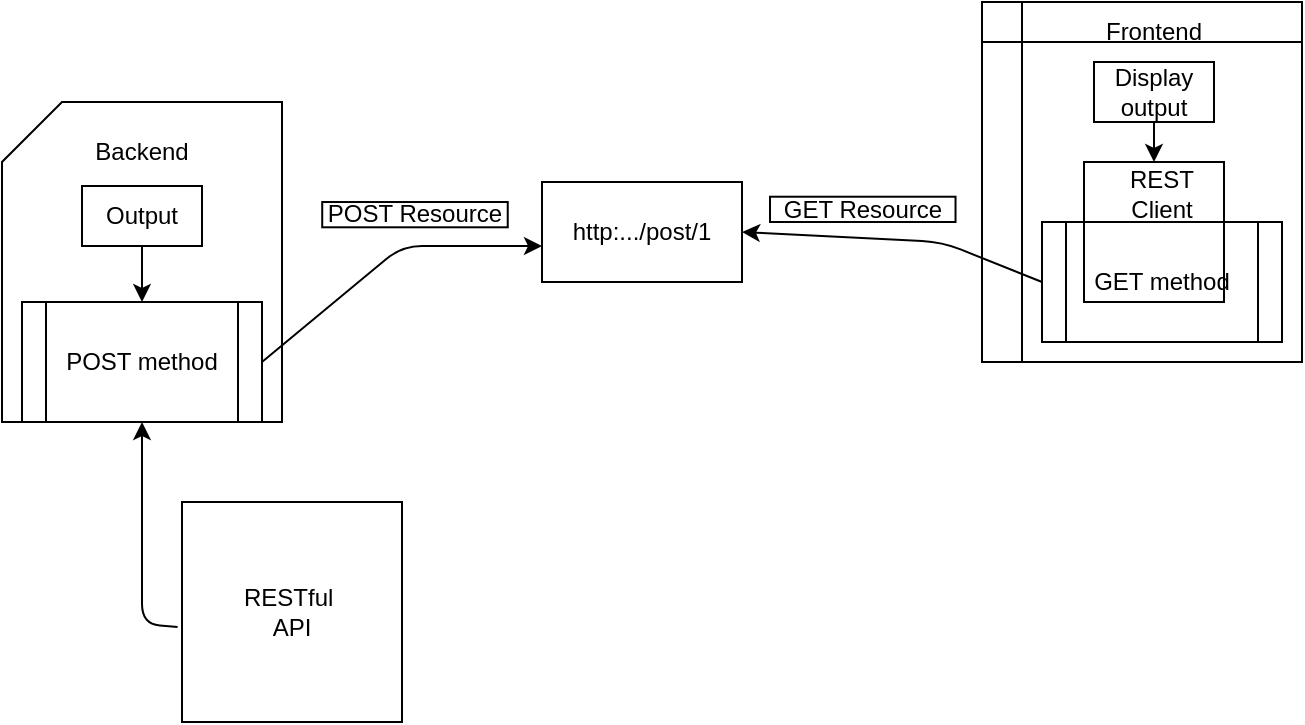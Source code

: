 <mxfile version="14.1.8" type="github">
  <diagram id="4QZlB-pvaglf61GNhH7W" name="Page-1">
    <mxGraphModel dx="744" dy="430" grid="1" gridSize="10" guides="1" tooltips="1" connect="1" arrows="1" fold="1" page="1" pageScale="1" pageWidth="850" pageHeight="1100" math="0" shadow="0">
      <root>
        <mxCell id="0" />
        <mxCell id="1" parent="0" />
        <mxCell id="Kp9cbN2UGNNEzcGHd55z-2" value="RESTful&amp;nbsp;&lt;br&gt;API" style="rounded=0;whiteSpace=wrap;html=1;" parent="1" vertex="1">
          <mxGeometry x="180" y="340" width="110" height="110" as="geometry" />
        </mxCell>
        <mxCell id="Kp9cbN2UGNNEzcGHd55z-3" value="" style="shape=internalStorage;whiteSpace=wrap;html=1;backgroundOutline=1;" parent="1" vertex="1">
          <mxGeometry x="580" y="90" width="160" height="180" as="geometry" />
        </mxCell>
        <mxCell id="Kp9cbN2UGNNEzcGHd55z-4" value="" style="shape=card;whiteSpace=wrap;html=1;" parent="1" vertex="1">
          <mxGeometry x="90" y="140" width="140" height="160" as="geometry" />
        </mxCell>
        <mxCell id="Kp9cbN2UGNNEzcGHd55z-6" value="Backend" style="text;html=1;strokeColor=none;fillColor=none;align=center;verticalAlign=middle;whiteSpace=wrap;rounded=0;" parent="1" vertex="1">
          <mxGeometry x="120" y="150" width="80" height="30" as="geometry" />
        </mxCell>
        <mxCell id="Kp9cbN2UGNNEzcGHd55z-10" value="POST method" style="shape=process;whiteSpace=wrap;html=1;backgroundOutline=1;" parent="1" vertex="1">
          <mxGeometry x="100" y="240" width="120" height="60" as="geometry" />
        </mxCell>
        <mxCell id="Kp9cbN2UGNNEzcGHd55z-11" value="GET method" style="shape=process;whiteSpace=wrap;html=1;backgroundOutline=1;" parent="1" vertex="1">
          <mxGeometry x="610" y="200" width="120" height="60" as="geometry" />
        </mxCell>
        <mxCell id="Kp9cbN2UGNNEzcGHd55z-24" value="Frontend" style="text;html=1;strokeColor=none;fillColor=none;align=center;verticalAlign=middle;whiteSpace=wrap;rounded=0;" parent="1" vertex="1">
          <mxGeometry x="621" y="90" width="90" height="30" as="geometry" />
        </mxCell>
        <mxCell id="W2dqD779nzZMkF8vpSR3-1" value="http:.../post/1" style="rounded=0;whiteSpace=wrap;html=1;" vertex="1" parent="1">
          <mxGeometry x="360" y="180" width="100" height="50" as="geometry" />
        </mxCell>
        <mxCell id="W2dqD779nzZMkF8vpSR3-2" value="" style="endArrow=classic;html=1;exitX=1;exitY=0.5;exitDx=0;exitDy=0;" edge="1" parent="1" source="Kp9cbN2UGNNEzcGHd55z-10">
          <mxGeometry width="50" height="50" relative="1" as="geometry">
            <mxPoint x="290" y="299" as="sourcePoint" />
            <mxPoint x="360" y="212" as="targetPoint" />
            <Array as="points">
              <mxPoint x="290" y="212" />
              <mxPoint x="330" y="212" />
            </Array>
          </mxGeometry>
        </mxCell>
        <mxCell id="W2dqD779nzZMkF8vpSR3-4" value="" style="endArrow=classic;html=1;entryX=0.5;entryY=1;entryDx=0;entryDy=0;exitX=-0.02;exitY=0.568;exitDx=0;exitDy=0;exitPerimeter=0;" edge="1" parent="1" source="Kp9cbN2UGNNEzcGHd55z-2" target="Kp9cbN2UGNNEzcGHd55z-10">
          <mxGeometry width="50" height="50" relative="1" as="geometry">
            <mxPoint x="170" y="401" as="sourcePoint" />
            <mxPoint x="140" y="330" as="targetPoint" />
            <Array as="points">
              <mxPoint x="160" y="401" />
            </Array>
          </mxGeometry>
        </mxCell>
        <mxCell id="W2dqD779nzZMkF8vpSR3-5" value="" style="endArrow=classic;html=1;entryX=1;entryY=0.5;entryDx=0;entryDy=0;exitX=0;exitY=0.5;exitDx=0;exitDy=0;" edge="1" parent="1" source="Kp9cbN2UGNNEzcGHd55z-11" target="W2dqD779nzZMkF8vpSR3-1">
          <mxGeometry width="50" height="50" relative="1" as="geometry">
            <mxPoint x="490" y="250" as="sourcePoint" />
            <mxPoint x="540" y="200" as="targetPoint" />
            <Array as="points">
              <mxPoint x="560" y="210" />
            </Array>
          </mxGeometry>
        </mxCell>
        <mxCell id="W2dqD779nzZMkF8vpSR3-6" value="Output" style="rounded=0;whiteSpace=wrap;html=1;fillColor=none;" vertex="1" parent="1">
          <mxGeometry x="130" y="182" width="60" height="30" as="geometry" />
        </mxCell>
        <mxCell id="W2dqD779nzZMkF8vpSR3-7" value="" style="whiteSpace=wrap;html=1;aspect=fixed;fillColor=none;" vertex="1" parent="1">
          <mxGeometry x="631" y="170" width="70" height="70" as="geometry" />
        </mxCell>
        <mxCell id="W2dqD779nzZMkF8vpSR3-8" value="Display output" style="rounded=0;whiteSpace=wrap;html=1;fillColor=none;" vertex="1" parent="1">
          <mxGeometry x="636" y="120" width="60" height="30" as="geometry" />
        </mxCell>
        <mxCell id="W2dqD779nzZMkF8vpSR3-10" value="" style="endArrow=classic;html=1;exitX=0.5;exitY=1;exitDx=0;exitDy=0;entryX=0.5;entryY=0;entryDx=0;entryDy=0;" edge="1" parent="1" source="W2dqD779nzZMkF8vpSR3-6" target="Kp9cbN2UGNNEzcGHd55z-10">
          <mxGeometry width="50" height="50" relative="1" as="geometry">
            <mxPoint x="270" y="160" as="sourcePoint" />
            <mxPoint x="320" y="110" as="targetPoint" />
          </mxGeometry>
        </mxCell>
        <mxCell id="W2dqD779nzZMkF8vpSR3-12" value="REST Client" style="text;html=1;strokeColor=none;fillColor=none;align=center;verticalAlign=middle;whiteSpace=wrap;rounded=0;" vertex="1" parent="1">
          <mxGeometry x="650" y="176" width="40" height="20" as="geometry" />
        </mxCell>
        <mxCell id="W2dqD779nzZMkF8vpSR3-13" value="" style="endArrow=classic;html=1;entryX=0.5;entryY=0;entryDx=0;entryDy=0;exitX=0.5;exitY=1;exitDx=0;exitDy=0;" edge="1" parent="1" source="W2dqD779nzZMkF8vpSR3-8" target="W2dqD779nzZMkF8vpSR3-7">
          <mxGeometry width="50" height="50" relative="1" as="geometry">
            <mxPoint x="510" y="160" as="sourcePoint" />
            <mxPoint x="560" y="110" as="targetPoint" />
          </mxGeometry>
        </mxCell>
        <mxCell id="W2dqD779nzZMkF8vpSR3-14" value="POST Resource" style="rounded=0;whiteSpace=wrap;html=1;fillColor=none;rotation=0;" vertex="1" parent="1">
          <mxGeometry x="250.11" y="190.01" width="92.76" height="12.64" as="geometry" />
        </mxCell>
        <mxCell id="W2dqD779nzZMkF8vpSR3-17" value="GET Resource" style="rounded=0;whiteSpace=wrap;html=1;fillColor=none;rotation=0;" vertex="1" parent="1">
          <mxGeometry x="474" y="187.36" width="92.76" height="12.64" as="geometry" />
        </mxCell>
      </root>
    </mxGraphModel>
  </diagram>
</mxfile>
